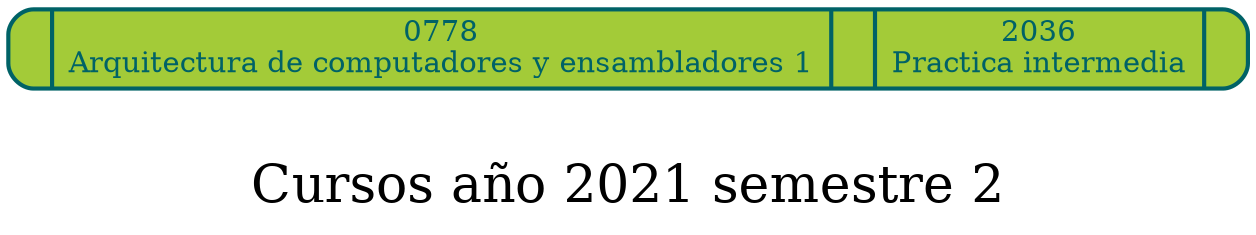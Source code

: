  
        digraph BTree
        {
        label="\nCursos año 2021 semestre 2" fontsize=25;
        rankdir=TB;
        node[color=" #006266",style="filled, rounded", fillcolor=" #A3CB38", shape=record penwidth=2, fontcolor=" #006266"];
        edge[color=" #006266" penwidth=1.3 arrowhead=vee];
        splines=false;
        
		Nodo0778[label="<f0> | <f1>0778\nArquitectura de computadores y ensambladores 1 | <f2>  | <f3>2036\nPractica intermedia | <f4>  ", group=0];
	}